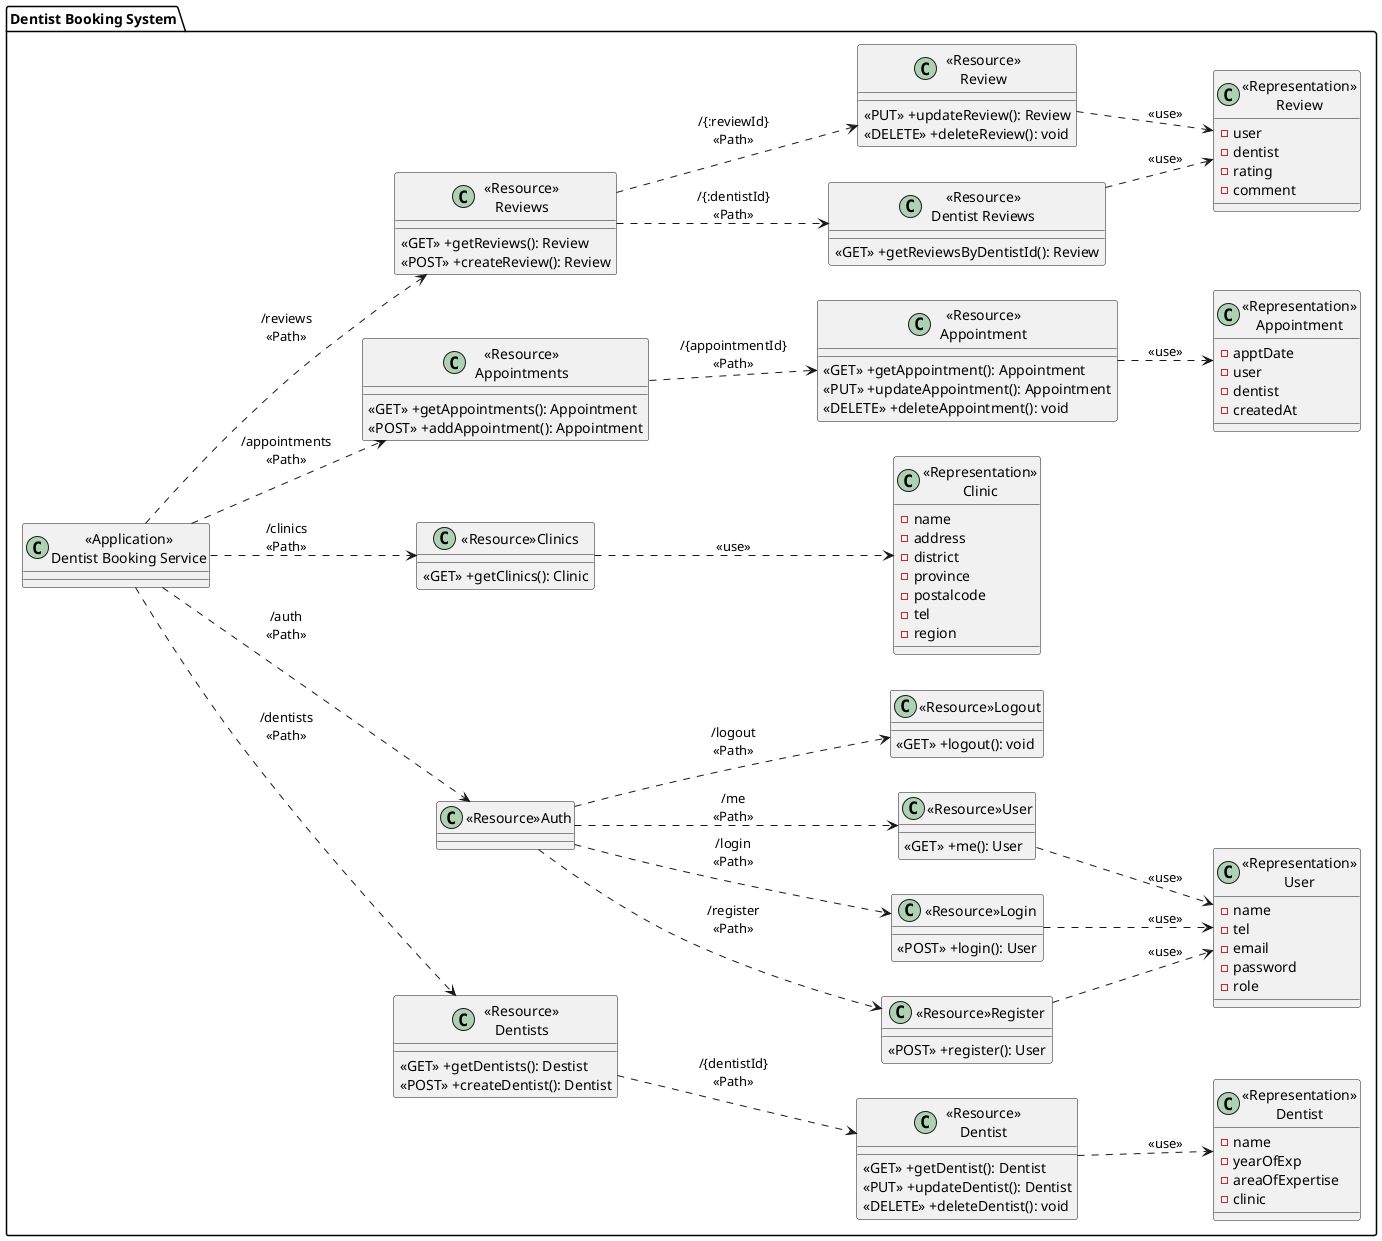 @startuml
left to right direction
package "Dentist Booking System"{
    class "<<Application>>\nDentist Booking Service" as DentistBookingService{}

' dentists
    class "<<Resource>>\nDentists" as ResourceDentists{
        <<GET>> +getDentists(): Destist
        <<POST>> +createDentist(): Dentist
    }

    class "<<Resource>>\nDentist" as ResourceDentist {
        <<GET>> +getDentist(): Dentist
        <<PUT>> +updateDentist(): Dentist
        <<DELETE>> +deleteDentist(): void
    }

    class "<<Representation>>\nDentist" as RepresentationDentist {
        -name
        -yearOfExp
        -areaOfExpertise
        -clinic
    }

    ' auth
    class "<<Resource>>Auth" as ResourceAuth{
        
    }
    class "<<Resource>>Register" as ResourceUserRegister{
        <<POST>> +register(): User
    }
    class "<<Resource>>Login" as ResourceUserLogin{
        <<POST>> +login(): User
    }
    class "<<Resource>>User" as ResourceUser{
        <<GET>> +me(): User
    }
    class "<<Resource>>Logout" as ResourceUserLogout{
        <<GET>> +logout(): void
    }
    class "<<Representation>>\nUser" as RepresentationUser {
        -name
        -tel
        -email
        -password
        -role
    }

    ' clinic
    class "<<Resource>>Clinics" as ResourceClinics{
        <<GET>> +getClinics(): Clinic
    } 
    class "<<Representation>>\nClinic" as RepresentationClinic {
        -name
        -address
        -district
        -province
        -postalcode
        -tel
        -region
    }

    ' appointment
    class "<<Resource>>\nAppointments" as ResourceAppointments{
        <<GET>> +getAppointments(): Appointment
        <<POST>> +addAppointment(): Appointment
    }
    class "<<Resource>>\nAppointment" as ResourceAppointment{
        <<GET>> +getAppointment(): Appointment
        <<PUT>> +updateAppointment(): Appointment
        <<DELETE>> +deleteAppointment(): void
    }
    class "<<Representation>>\nAppointment" as RepresentationAppointment {
        -apptDate
        -user
        -dentist
        -createdAt
    }

    ' review
    class "<<Resource>>\nReviews" as ResourceReviews{
        <<GET>> +getReviews(): Review
        <<POST>> +createReview(): Review
    } 
    class "<<Resource>>\nDentist Reviews" as ResourceDentistReviews{
        <<GET>> +getReviewsByDentistId(): Review
    }
    class "<<Resource>>\nReview" as ResourceReview{
        <<PUT>> +updateReview(): Review
        <<DELETE>> +deleteReview(): void
    } 
    class "<<Representation>>\nReview" as RepresentationReview{
        -user
        -dentist
        -rating
        -comment
    } 
}

DentistBookingService ..> ResourceDentists:"/dentists\n<<Path>>"
ResourceDentists ..> ResourceDentist: "/{dentistId}\n<<Path>>"
ResourceDentist ..> RepresentationDentist: "<<use>>"

DentistBookingService..>ResourceAuth:"/auth\n<<Path>>"
ResourceAuth..> ResourceUserRegister: "/register\n<<Path>>"
ResourceUserRegister ..>RepresentationUser: "<<use>>"
ResourceAuth ..> ResourceUserLogin: "/login\n<<Path>>"
ResourceUserLogin ..>RepresentationUser: "<<use>>"
ResourceAuth ..> ResourceUser: "/me\n<<Path>>"
ResourceUser ..>RepresentationUser: "<<use>>"
ResourceAuth ..> ResourceUserLogout: "/logout\n<<Path>>"

DentistBookingService ..> ResourceClinics:"/clinics\n<<Path>>"
ResourceClinics ..> RepresentationClinic:"<<use>>"

DentistBookingService ..> ResourceAppointments:"/appointments\n<<Path>>"
ResourceAppointments ..> ResourceAppointment: "/{appointmentId}\n<<Path>>"
ResourceAppointment ..> RepresentationAppointment: "<<use>>"

DentistBookingService ..> ResourceReviews:"/reviews\n<<Path>>"
ResourceReviews ..> ResourceDentistReviews:"/{:dentistId}\n<<Path>>"
ResourceReviews..> ResourceReview:"/{:reviewId}\n<<Path>>"
ResourceDentistReviews..>RepresentationReview:"<<use>>"
ResourceReview..>RepresentationReview:"<<use>>"
@enduml